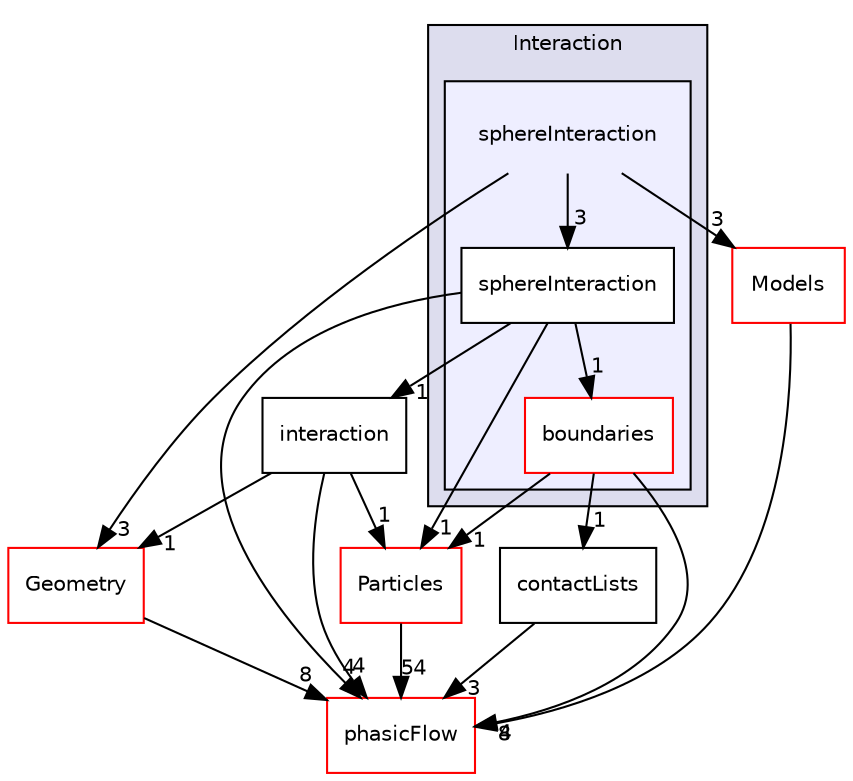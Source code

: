 digraph "src/Interaction/sphereInteraction" {
  compound=true
  node [ fontsize="10", fontname="Helvetica"];
  edge [ labelfontsize="10", labelfontname="Helvetica"];
  subgraph clusterdir_521648a0ab4242664e9ecc37593f7519 {
    graph [ bgcolor="#ddddee", pencolor="black", label="Interaction" fontname="Helvetica", fontsize="10", URL="dir_521648a0ab4242664e9ecc37593f7519.html"]
  subgraph clusterdir_7845a75b893e9912b1a2d3b9d9476e0b {
    graph [ bgcolor="#eeeeff", pencolor="black", label="" URL="dir_7845a75b893e9912b1a2d3b9d9476e0b.html"];
    dir_7845a75b893e9912b1a2d3b9d9476e0b [shape=plaintext label="sphereInteraction"];
    dir_69e926e29d3967585e97de6013991fb8 [shape=box label="boundaries" color="red" fillcolor="white" style="filled" URL="dir_69e926e29d3967585e97de6013991fb8.html"];
    dir_090ca80eae8f904be22f875cecc0c880 [shape=box label="sphereInteraction" color="black" fillcolor="white" style="filled" URL="dir_090ca80eae8f904be22f875cecc0c880.html"];
  }
  }
  dir_cae27912e177176a90175eee3a6288a5 [shape=box label="Geometry" fillcolor="white" style="filled" color="red" URL="dir_cae27912e177176a90175eee3a6288a5.html"];
  dir_861fd9684e4ba65de04f79c947f36cae [shape=box label="interaction" URL="dir_861fd9684e4ba65de04f79c947f36cae.html"];
  dir_baa139432862f7887a0e91e090199db8 [shape=box label="Models" fillcolor="white" style="filled" color="red" URL="dir_baa139432862f7887a0e91e090199db8.html"];
  dir_cd7a5046d028e114fc17b2ebc2bd02d2 [shape=box label="phasicFlow" fillcolor="white" style="filled" color="red" URL="dir_cd7a5046d028e114fc17b2ebc2bd02d2.html"];
  dir_9e72493e858003bd3d74a55a2aedd075 [shape=box label="Particles" fillcolor="white" style="filled" color="red" URL="dir_9e72493e858003bd3d74a55a2aedd075.html"];
  dir_cfeb40d2a5ed0376bc9d9d3119f08c90 [shape=box label="contactLists" URL="dir_cfeb40d2a5ed0376bc9d9d3119f08c90.html"];
  dir_cae27912e177176a90175eee3a6288a5->dir_cd7a5046d028e114fc17b2ebc2bd02d2 [headlabel="8", labeldistance=1.5 headhref="dir_000008_000031.html"];
  dir_7845a75b893e9912b1a2d3b9d9476e0b->dir_cae27912e177176a90175eee3a6288a5 [headlabel="3", labeldistance=1.5 headhref="dir_000039_000008.html"];
  dir_7845a75b893e9912b1a2d3b9d9476e0b->dir_baa139432862f7887a0e91e090199db8 [headlabel="3", labeldistance=1.5 headhref="dir_000039_000045.html"];
  dir_7845a75b893e9912b1a2d3b9d9476e0b->dir_090ca80eae8f904be22f875cecc0c880 [headlabel="3", labeldistance=1.5 headhref="dir_000039_000043.html"];
  dir_861fd9684e4ba65de04f79c947f36cae->dir_cae27912e177176a90175eee3a6288a5 [headlabel="1", labeldistance=1.5 headhref="dir_000044_000008.html"];
  dir_861fd9684e4ba65de04f79c947f36cae->dir_cd7a5046d028e114fc17b2ebc2bd02d2 [headlabel="4", labeldistance=1.5 headhref="dir_000044_000031.html"];
  dir_861fd9684e4ba65de04f79c947f36cae->dir_9e72493e858003bd3d74a55a2aedd075 [headlabel="1", labeldistance=1.5 headhref="dir_000044_000063.html"];
  dir_baa139432862f7887a0e91e090199db8->dir_cd7a5046d028e114fc17b2ebc2bd02d2 [headlabel="8", labeldistance=1.5 headhref="dir_000045_000031.html"];
  dir_090ca80eae8f904be22f875cecc0c880->dir_861fd9684e4ba65de04f79c947f36cae [headlabel="1", labeldistance=1.5 headhref="dir_000043_000044.html"];
  dir_090ca80eae8f904be22f875cecc0c880->dir_cd7a5046d028e114fc17b2ebc2bd02d2 [headlabel="4", labeldistance=1.5 headhref="dir_000043_000031.html"];
  dir_090ca80eae8f904be22f875cecc0c880->dir_69e926e29d3967585e97de6013991fb8 [headlabel="1", labeldistance=1.5 headhref="dir_000043_000040.html"];
  dir_090ca80eae8f904be22f875cecc0c880->dir_9e72493e858003bd3d74a55a2aedd075 [headlabel="1", labeldistance=1.5 headhref="dir_000043_000063.html"];
  dir_69e926e29d3967585e97de6013991fb8->dir_cd7a5046d028e114fc17b2ebc2bd02d2 [headlabel="4", labeldistance=1.5 headhref="dir_000040_000031.html"];
  dir_69e926e29d3967585e97de6013991fb8->dir_9e72493e858003bd3d74a55a2aedd075 [headlabel="1", labeldistance=1.5 headhref="dir_000040_000063.html"];
  dir_69e926e29d3967585e97de6013991fb8->dir_cfeb40d2a5ed0376bc9d9d3119f08c90 [headlabel="1", labeldistance=1.5 headhref="dir_000040_000022.html"];
  dir_9e72493e858003bd3d74a55a2aedd075->dir_cd7a5046d028e114fc17b2ebc2bd02d2 [headlabel="54", labeldistance=1.5 headhref="dir_000063_000031.html"];
  dir_cfeb40d2a5ed0376bc9d9d3119f08c90->dir_cd7a5046d028e114fc17b2ebc2bd02d2 [headlabel="3", labeldistance=1.5 headhref="dir_000022_000031.html"];
}
